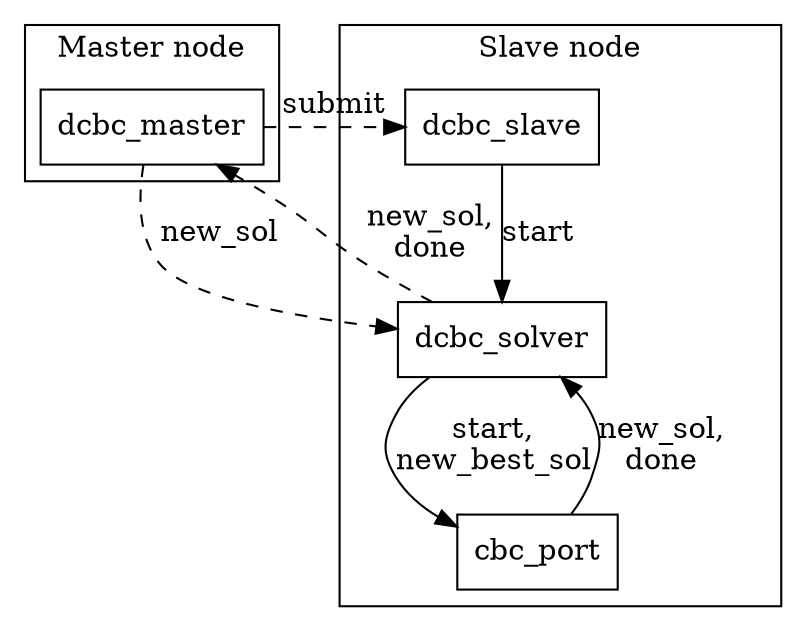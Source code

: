 digraph dcbc {
    subgraph cluster_master {
        label="Master node";
        dcbc_master [shape=rect];
    }
    
    subgraph cluster_slave {
        label="Slave node";

        node [shape=rect];
        dcbc_slave;
        dcbc_solver;
        cbc_port;
        
        dcbc_slave -> dcbc_solver [label="start"];
        dcbc_solver -> cbc_port [label="start,\nnew_best_sol"];
        cbc_port -> dcbc_solver [label="new_sol,\ndone"];
    }

    
    edge [style=dashed, constraint=false];
    dcbc_master -> dcbc_slave [label="submit"];
    dcbc_master -> dcbc_solver [label="new_sol"];
    dcbc_solver -> dcbc_master [label="new_sol,\ndone"];
    
}
